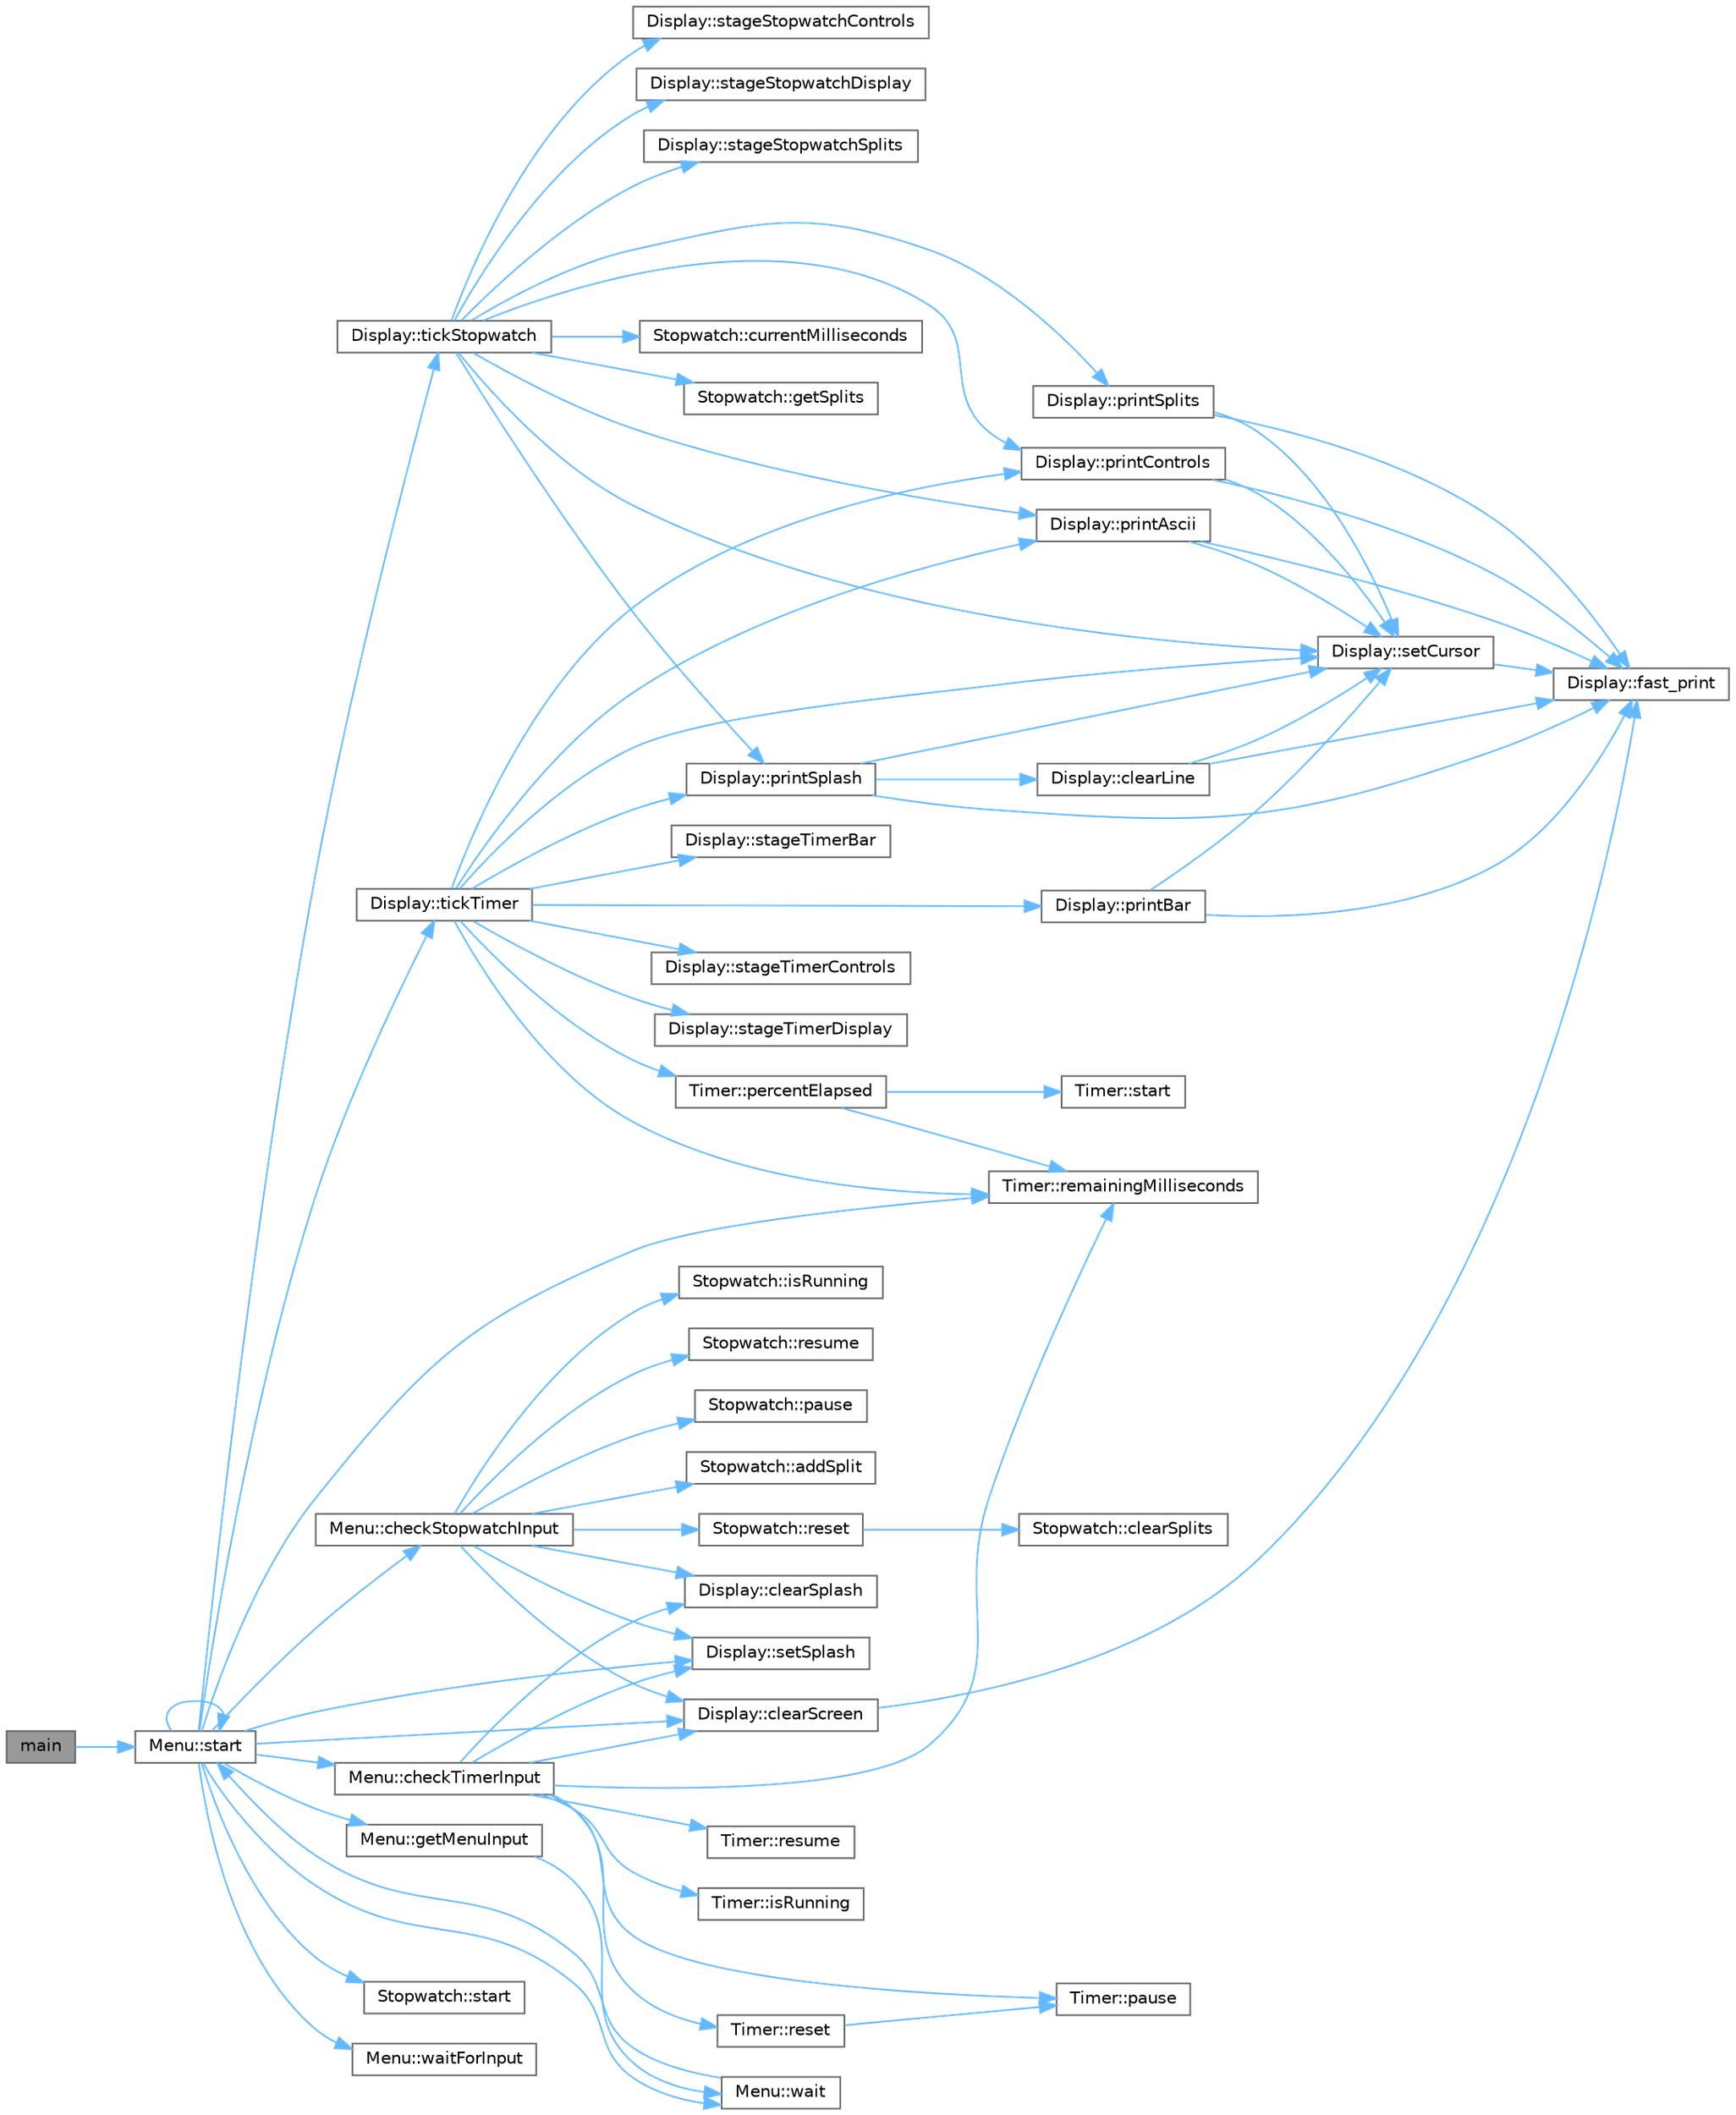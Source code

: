 digraph "main"
{
 // INTERACTIVE_SVG=YES
 // LATEX_PDF_SIZE
  bgcolor="transparent";
  edge [fontname=Helvetica,fontsize=10,labelfontname=Helvetica,labelfontsize=10];
  node [fontname=Helvetica,fontsize=10,shape=box,height=0.2,width=0.4];
  rankdir="LR";
  Node1 [id="Node000001",label="main",height=0.2,width=0.4,color="gray40", fillcolor="grey60", style="filled", fontcolor="black",tooltip="The main function of the program."];
  Node1 -> Node2 [id="edge1_Node000001_Node000002",color="steelblue1",style="solid",tooltip=" "];
  Node2 [id="Node000002",label="Menu::start",height=0.2,width=0.4,color="grey40", fillcolor="white", style="filled",URL="$class_menu.html#ae1ec62e738dda7faaaec850bd0b58ffe",tooltip="Starts the main menu loop, allowing the user to choose between Timer, Stopwatch, and Alarm."];
  Node2 -> Node3 [id="edge2_Node000002_Node000003",color="steelblue1",style="solid",tooltip=" "];
  Node3 [id="Node000003",label="Menu::checkStopwatchInput",height=0.2,width=0.4,color="grey40", fillcolor="white", style="filled",URL="$class_menu.html#a81188fdf5f017799f9e7f7eaaf98c3ec",tooltip="Checks and handles user input for the Stopwatch."];
  Node3 -> Node4 [id="edge3_Node000003_Node000004",color="steelblue1",style="solid",tooltip=" "];
  Node4 [id="Node000004",label="Stopwatch::addSplit",height=0.2,width=0.4,color="grey40", fillcolor="white", style="filled",URL="$class_stopwatch.html#aa0a6e6e55261fa0d2b239800bc7a782d",tooltip="Records and prints the current split time in milliseconds."];
  Node3 -> Node5 [id="edge4_Node000003_Node000005",color="steelblue1",style="solid",tooltip=" "];
  Node5 [id="Node000005",label="Display::clearScreen",height=0.2,width=0.4,color="grey40", fillcolor="white", style="filled",URL="$class_display.html#a729a08fa7f1f33907b6c2ba13fcf6d62",tooltip="Clears the terminal screen."];
  Node5 -> Node6 [id="edge5_Node000005_Node000006",color="steelblue1",style="solid",tooltip=" "];
  Node6 [id="Node000006",label="Display::fast_print",height=0.2,width=0.4,color="grey40", fillcolor="white", style="filled",URL="$class_display.html#a1233671411c2af0367dc72e4451d0ba2",tooltip="Efficiently prints a string to the terminal."];
  Node3 -> Node7 [id="edge6_Node000003_Node000007",color="steelblue1",style="solid",tooltip=" "];
  Node7 [id="Node000007",label="Display::clearSplash",height=0.2,width=0.4,color="grey40", fillcolor="white", style="filled",URL="$class_display.html#ad226aa44204137c5a8fe774967532af4",tooltip="Clears the splash screen."];
  Node3 -> Node8 [id="edge7_Node000003_Node000008",color="steelblue1",style="solid",tooltip=" "];
  Node8 [id="Node000008",label="Stopwatch::isRunning",height=0.2,width=0.4,color="grey40", fillcolor="white", style="filled",URL="$class_stopwatch.html#ae20cb58892efc6ca55117583aac8c392",tooltip="Checks if the stopwatch is currently running."];
  Node3 -> Node9 [id="edge8_Node000003_Node000009",color="steelblue1",style="solid",tooltip=" "];
  Node9 [id="Node000009",label="Stopwatch::pause",height=0.2,width=0.4,color="grey40", fillcolor="white", style="filled",URL="$class_stopwatch.html#a2cc48295d6b083361d062b8eb68d753a",tooltip="Pauses the stopwatch."];
  Node3 -> Node10 [id="edge9_Node000003_Node000010",color="steelblue1",style="solid",tooltip=" "];
  Node10 [id="Node000010",label="Stopwatch::reset",height=0.2,width=0.4,color="grey40", fillcolor="white", style="filled",URL="$class_stopwatch.html#a42c7014e7fffcf4c56ca6fb07f8eb31c",tooltip="Resets the stopwatch to 0 milliseconds and stops it."];
  Node10 -> Node11 [id="edge10_Node000010_Node000011",color="steelblue1",style="solid",tooltip=" "];
  Node11 [id="Node000011",label="Stopwatch::clearSplits",height=0.2,width=0.4,color="grey40", fillcolor="white", style="filled",URL="$class_stopwatch.html#a0edfa283c9d5e706cef4a43a6cbfbaf5",tooltip="Clears the splits vector."];
  Node3 -> Node12 [id="edge11_Node000003_Node000012",color="steelblue1",style="solid",tooltip=" "];
  Node12 [id="Node000012",label="Stopwatch::resume",height=0.2,width=0.4,color="grey40", fillcolor="white", style="filled",URL="$class_stopwatch.html#a789461171238250633eeb26b8f3b0dce",tooltip="Resumes the stopwatch from the last paused time."];
  Node3 -> Node13 [id="edge12_Node000003_Node000013",color="steelblue1",style="solid",tooltip=" "];
  Node13 [id="Node000013",label="Display::setSplash",height=0.2,width=0.4,color="grey40", fillcolor="white", style="filled",URL="$class_display.html#a3a0e77e68157e55d67ac3f28dffdd00c",tooltip="Sets the splash screen text."];
  Node2 -> Node14 [id="edge13_Node000002_Node000014",color="steelblue1",style="solid",tooltip=" "];
  Node14 [id="Node000014",label="Menu::checkTimerInput",height=0.2,width=0.4,color="grey40", fillcolor="white", style="filled",URL="$class_menu.html#ab8d3cccd5b39987a6546f7dc1187b71e",tooltip="Checks and handles user input for the Timer."];
  Node14 -> Node5 [id="edge14_Node000014_Node000005",color="steelblue1",style="solid",tooltip=" "];
  Node14 -> Node7 [id="edge15_Node000014_Node000007",color="steelblue1",style="solid",tooltip=" "];
  Node14 -> Node15 [id="edge16_Node000014_Node000015",color="steelblue1",style="solid",tooltip=" "];
  Node15 [id="Node000015",label="Timer::isRunning",height=0.2,width=0.4,color="grey40", fillcolor="white", style="filled",URL="$class_timer.html#a2ef50bfc604ea9fb88d3000c9ad0edd9",tooltip="Checks if the timer is currently running."];
  Node14 -> Node16 [id="edge17_Node000014_Node000016",color="steelblue1",style="solid",tooltip=" "];
  Node16 [id="Node000016",label="Timer::pause",height=0.2,width=0.4,color="grey40", fillcolor="white", style="filled",URL="$class_timer.html#a0289effad7b573c508bc27e405900a23",tooltip="Pauses the timer and calculates the remaining milliseconds."];
  Node14 -> Node17 [id="edge18_Node000014_Node000017",color="steelblue1",style="solid",tooltip=" "];
  Node17 [id="Node000017",label="Timer::remainingMilliseconds",height=0.2,width=0.4,color="grey40", fillcolor="white", style="filled",URL="$class_timer.html#a330607659937f497389c9989812cd925",tooltip="Returns the remaining time in milliseconds."];
  Node14 -> Node18 [id="edge19_Node000014_Node000018",color="steelblue1",style="solid",tooltip=" "];
  Node18 [id="Node000018",label="Timer::reset",height=0.2,width=0.4,color="grey40", fillcolor="white", style="filled",URL="$class_timer.html#a9020542d73357a4eef512eefaf57524b",tooltip="Resets the timer to its original duration and pauses it."];
  Node18 -> Node16 [id="edge20_Node000018_Node000016",color="steelblue1",style="solid",tooltip=" "];
  Node14 -> Node19 [id="edge21_Node000014_Node000019",color="steelblue1",style="solid",tooltip=" "];
  Node19 [id="Node000019",label="Timer::resume",height=0.2,width=0.4,color="grey40", fillcolor="white", style="filled",URL="$class_timer.html#a4ac55a73bb3431db9d4d2fd70ae9a2e8",tooltip="Resumes the timer from where it was paused by recalculating the end time."];
  Node14 -> Node13 [id="edge22_Node000014_Node000013",color="steelblue1",style="solid",tooltip=" "];
  Node2 -> Node5 [id="edge23_Node000002_Node000005",color="steelblue1",style="solid",tooltip=" "];
  Node2 -> Node20 [id="edge24_Node000002_Node000020",color="steelblue1",style="solid",tooltip=" "];
  Node20 [id="Node000020",label="Menu::getMenuInput",height=0.2,width=0.4,color="grey40", fillcolor="white", style="filled",URL="$class_menu.html#a0699f1b4c5bd69ae1d5bee2e5043c452",tooltip="Waits for the user to press a valid key (1, 2, 3, or Q) for menu selection."];
  Node20 -> Node21 [id="edge25_Node000020_Node000021",color="steelblue1",style="solid",tooltip=" "];
  Node21 [id="Node000021",label="Menu::wait",height=0.2,width=0.4,color="grey40", fillcolor="white", style="filled",URL="$class_menu.html#a4ab7d9809ad0f490ad7634a76b37589b",tooltip="Waits for a specific duration using busy-waiting."];
  Node21 -> Node2 [id="edge26_Node000021_Node000002",color="steelblue1",style="solid",tooltip=" "];
  Node2 -> Node17 [id="edge27_Node000002_Node000017",color="steelblue1",style="solid",tooltip=" "];
  Node2 -> Node13 [id="edge28_Node000002_Node000013",color="steelblue1",style="solid",tooltip=" "];
  Node2 -> Node2 [id="edge29_Node000002_Node000002",color="steelblue1",style="solid",tooltip=" "];
  Node2 -> Node22 [id="edge30_Node000002_Node000022",color="steelblue1",style="solid",tooltip=" "];
  Node22 [id="Node000022",label="Stopwatch::start",height=0.2,width=0.4,color="grey40", fillcolor="white", style="filled",URL="$class_stopwatch.html#a6d01ecc80c92f1d5210cd9c3eb72883d",tooltip="Starts the stopwatch."];
  Node2 -> Node23 [id="edge31_Node000002_Node000023",color="steelblue1",style="solid",tooltip=" "];
  Node23 [id="Node000023",label="Display::tickStopwatch",height=0.2,width=0.4,color="grey40", fillcolor="white", style="filled",URL="$class_display.html#a670c8db4c53ae0f09d6d3b57f1813b7f",tooltip="Updates the display based on the state of the provided Stopwatch object."];
  Node23 -> Node24 [id="edge32_Node000023_Node000024",color="steelblue1",style="solid",tooltip=" "];
  Node24 [id="Node000024",label="Stopwatch::currentMilliseconds",height=0.2,width=0.4,color="grey40", fillcolor="white", style="filled",URL="$class_stopwatch.html#aaf61c1ada98a22cc1c2bc589bdd4134a",tooltip="Returns the current elapsed time in milliseconds."];
  Node23 -> Node25 [id="edge33_Node000023_Node000025",color="steelblue1",style="solid",tooltip=" "];
  Node25 [id="Node000025",label="Stopwatch::getSplits",height=0.2,width=0.4,color="grey40", fillcolor="white", style="filled",URL="$class_stopwatch.html#ae401b2a4016b104fc210e54a5041c9e2",tooltip="Returns the splits vector."];
  Node23 -> Node26 [id="edge34_Node000023_Node000026",color="steelblue1",style="solid",tooltip=" "];
  Node26 [id="Node000026",label="Display::printAscii",height=0.2,width=0.4,color="grey40", fillcolor="white", style="filled",URL="$class_display.html#aab9a518037074ce68da2a7792771908d",tooltip="Prints ASCII art to the terminal."];
  Node26 -> Node6 [id="edge35_Node000026_Node000006",color="steelblue1",style="solid",tooltip=" "];
  Node26 -> Node27 [id="edge36_Node000026_Node000027",color="steelblue1",style="solid",tooltip=" "];
  Node27 [id="Node000027",label="Display::setCursor",height=0.2,width=0.4,color="grey40", fillcolor="white", style="filled",URL="$class_display.html#a5454c0ff9a9d1730b3604bc15f94a5b3",tooltip="Sets the cursor position in the terminal."];
  Node27 -> Node6 [id="edge37_Node000027_Node000006",color="steelblue1",style="solid",tooltip=" "];
  Node23 -> Node28 [id="edge38_Node000023_Node000028",color="steelblue1",style="solid",tooltip=" "];
  Node28 [id="Node000028",label="Display::printControls",height=0.2,width=0.4,color="grey40", fillcolor="white", style="filled",URL="$class_display.html#a3480427024243711ee66efc51ddf0fa3",tooltip="Prints controls to the terminal."];
  Node28 -> Node6 [id="edge39_Node000028_Node000006",color="steelblue1",style="solid",tooltip=" "];
  Node28 -> Node27 [id="edge40_Node000028_Node000027",color="steelblue1",style="solid",tooltip=" "];
  Node23 -> Node29 [id="edge41_Node000023_Node000029",color="steelblue1",style="solid",tooltip=" "];
  Node29 [id="Node000029",label="Display::printSplash",height=0.2,width=0.4,color="grey40", fillcolor="white", style="filled",URL="$class_display.html#a62d8435627ea69fbccaef4cef32d785d",tooltip="Prints the splash screen to the terminal."];
  Node29 -> Node30 [id="edge42_Node000029_Node000030",color="steelblue1",style="solid",tooltip=" "];
  Node30 [id="Node000030",label="Display::clearLine",height=0.2,width=0.4,color="grey40", fillcolor="white", style="filled",URL="$class_display.html#aaa0ffb7318a45caa0b74d3d439e623f0",tooltip="Clears a specific line in the terminal."];
  Node30 -> Node6 [id="edge43_Node000030_Node000006",color="steelblue1",style="solid",tooltip=" "];
  Node30 -> Node27 [id="edge44_Node000030_Node000027",color="steelblue1",style="solid",tooltip=" "];
  Node29 -> Node6 [id="edge45_Node000029_Node000006",color="steelblue1",style="solid",tooltip=" "];
  Node29 -> Node27 [id="edge46_Node000029_Node000027",color="steelblue1",style="solid",tooltip=" "];
  Node23 -> Node31 [id="edge47_Node000023_Node000031",color="steelblue1",style="solid",tooltip=" "];
  Node31 [id="Node000031",label="Display::printSplits",height=0.2,width=0.4,color="grey40", fillcolor="white", style="filled",URL="$class_display.html#ac4f2f5445af6a65554ad9646cc27f3cc",tooltip="Prints the stopwatch splits to the terminal."];
  Node31 -> Node6 [id="edge48_Node000031_Node000006",color="steelblue1",style="solid",tooltip=" "];
  Node31 -> Node27 [id="edge49_Node000031_Node000027",color="steelblue1",style="solid",tooltip=" "];
  Node23 -> Node27 [id="edge50_Node000023_Node000027",color="steelblue1",style="solid",tooltip=" "];
  Node23 -> Node32 [id="edge51_Node000023_Node000032",color="steelblue1",style="solid",tooltip=" "];
  Node32 [id="Node000032",label="Display::stageStopwatchControls",height=0.2,width=0.4,color="grey40", fillcolor="white", style="filled",URL="$class_display.html#aa68e271db8f91c18ae2c1e5e38d0f1ee",tooltip="Stages the controls for the stopwatch."];
  Node23 -> Node33 [id="edge52_Node000023_Node000033",color="steelblue1",style="solid",tooltip=" "];
  Node33 [id="Node000033",label="Display::stageStopwatchDisplay",height=0.2,width=0.4,color="grey40", fillcolor="white", style="filled",URL="$class_display.html#ac878f4b1987c4e33c173478fd5bbf34c",tooltip="Stages the stopwatch display with provided time values."];
  Node23 -> Node34 [id="edge53_Node000023_Node000034",color="steelblue1",style="solid",tooltip=" "];
  Node34 [id="Node000034",label="Display::stageStopwatchSplits",height=0.2,width=0.4,color="grey40", fillcolor="white", style="filled",URL="$class_display.html#a8b0e743648629b44c19cb59b1cbe467e",tooltip="Stages the splits block to be displayed."];
  Node2 -> Node35 [id="edge54_Node000002_Node000035",color="steelblue1",style="solid",tooltip=" "];
  Node35 [id="Node000035",label="Display::tickTimer",height=0.2,width=0.4,color="grey40", fillcolor="white", style="filled",URL="$class_display.html#a02b2228e05be168eda0b817d1ecf5db7",tooltip="Updates the display based on the state of the provided Timer object."];
  Node35 -> Node36 [id="edge55_Node000035_Node000036",color="steelblue1",style="solid",tooltip=" "];
  Node36 [id="Node000036",label="Timer::percentElapsed",height=0.2,width=0.4,color="grey40", fillcolor="white", style="filled",URL="$class_timer.html#a97ab4bd97e34c2ce2b8afa7c993fbaec",tooltip="Returns the percentage of time that has elapsed since the timer started."];
  Node36 -> Node17 [id="edge56_Node000036_Node000017",color="steelblue1",style="solid",tooltip=" "];
  Node36 -> Node37 [id="edge57_Node000036_Node000037",color="steelblue1",style="solid",tooltip=" "];
  Node37 [id="Node000037",label="Timer::start",height=0.2,width=0.4,color="grey40", fillcolor="white", style="filled",URL="$class_timer.html#aded1ecf859b397258dcfa95d3d7cfc41",tooltip="Starts the timer by setting the end time based on the current time plus the countdown duration."];
  Node35 -> Node26 [id="edge58_Node000035_Node000026",color="steelblue1",style="solid",tooltip=" "];
  Node35 -> Node38 [id="edge59_Node000035_Node000038",color="steelblue1",style="solid",tooltip=" "];
  Node38 [id="Node000038",label="Display::printBar",height=0.2,width=0.4,color="grey40", fillcolor="white", style="filled",URL="$class_display.html#a034871a688ea9c2cf5801d120b0cfcf6",tooltip="Prints the progress bar to the terminal."];
  Node38 -> Node6 [id="edge60_Node000038_Node000006",color="steelblue1",style="solid",tooltip=" "];
  Node38 -> Node27 [id="edge61_Node000038_Node000027",color="steelblue1",style="solid",tooltip=" "];
  Node35 -> Node28 [id="edge62_Node000035_Node000028",color="steelblue1",style="solid",tooltip=" "];
  Node35 -> Node29 [id="edge63_Node000035_Node000029",color="steelblue1",style="solid",tooltip=" "];
  Node35 -> Node17 [id="edge64_Node000035_Node000017",color="steelblue1",style="solid",tooltip=" "];
  Node35 -> Node27 [id="edge65_Node000035_Node000027",color="steelblue1",style="solid",tooltip=" "];
  Node35 -> Node39 [id="edge66_Node000035_Node000039",color="steelblue1",style="solid",tooltip=" "];
  Node39 [id="Node000039",label="Display::stageTimerBar",height=0.2,width=0.4,color="grey40", fillcolor="white", style="filled",URL="$class_display.html#a91e41747e83f0d8d53251811addd566e",tooltip="Stages the progress bar for the timer."];
  Node35 -> Node40 [id="edge67_Node000035_Node000040",color="steelblue1",style="solid",tooltip=" "];
  Node40 [id="Node000040",label="Display::stageTimerControls",height=0.2,width=0.4,color="grey40", fillcolor="white", style="filled",URL="$class_display.html#af7327c3f58c211e500f4fff386f222e4",tooltip="Stages the controls for the timer."];
  Node35 -> Node41 [id="edge68_Node000035_Node000041",color="steelblue1",style="solid",tooltip=" "];
  Node41 [id="Node000041",label="Display::stageTimerDisplay",height=0.2,width=0.4,color="grey40", fillcolor="white", style="filled",URL="$class_display.html#a02e23b9a142c52d7dfa0169c58c77e24",tooltip="Stages the timer display with provided time values."];
  Node2 -> Node21 [id="edge69_Node000002_Node000021",color="steelblue1",style="solid",tooltip=" "];
  Node2 -> Node42 [id="edge70_Node000002_Node000042",color="steelblue1",style="solid",tooltip=" "];
  Node42 [id="Node000042",label="Menu::waitForInput",height=0.2,width=0.4,color="grey40", fillcolor="white", style="filled",URL="$class_menu.html#a537a69bfbe3b8c29e3dfd3e2f5dd88b5",tooltip="Waits for any key press from the user."];
}
